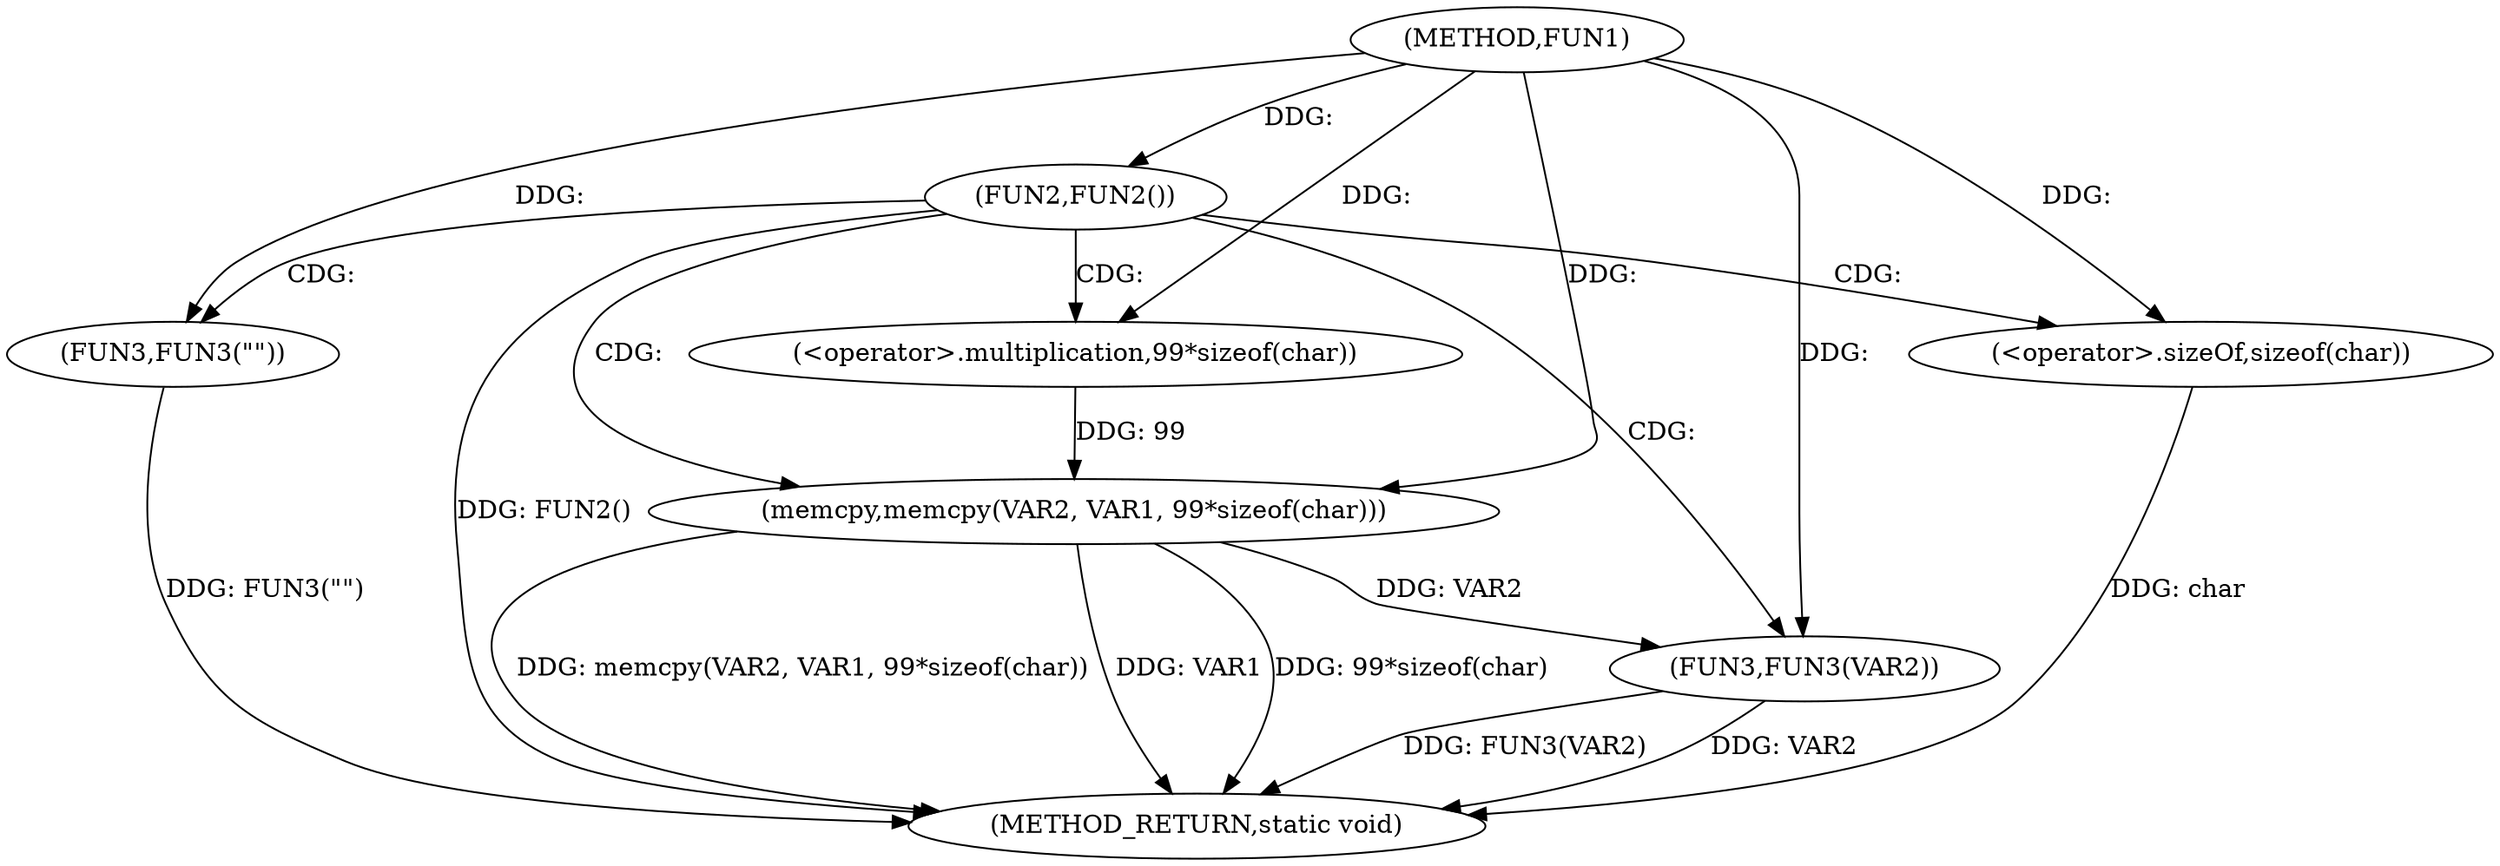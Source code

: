 digraph FUN1 {  
"1000100" [label = "(METHOD,FUN1)" ]
"1000121" [label = "(METHOD_RETURN,static void)" ]
"1000103" [label = "(FUN2,FUN2())" ]
"1000105" [label = "(FUN3,FUN3(\"\"))" ]
"1000112" [label = "(memcpy,memcpy(VAR2, VAR1, 99*sizeof(char)))" ]
"1000115" [label = "(<operator>.multiplication,99*sizeof(char))" ]
"1000117" [label = "(<operator>.sizeOf,sizeof(char))" ]
"1000119" [label = "(FUN3,FUN3(VAR2))" ]
  "1000105" -> "1000121"  [ label = "DDG: FUN3(\"\")"] 
  "1000112" -> "1000121"  [ label = "DDG: VAR1"] 
  "1000103" -> "1000121"  [ label = "DDG: FUN2()"] 
  "1000112" -> "1000121"  [ label = "DDG: 99*sizeof(char)"] 
  "1000117" -> "1000121"  [ label = "DDG: char"] 
  "1000112" -> "1000121"  [ label = "DDG: memcpy(VAR2, VAR1, 99*sizeof(char))"] 
  "1000119" -> "1000121"  [ label = "DDG: VAR2"] 
  "1000119" -> "1000121"  [ label = "DDG: FUN3(VAR2)"] 
  "1000100" -> "1000103"  [ label = "DDG: "] 
  "1000100" -> "1000105"  [ label = "DDG: "] 
  "1000100" -> "1000112"  [ label = "DDG: "] 
  "1000115" -> "1000112"  [ label = "DDG: 99"] 
  "1000100" -> "1000115"  [ label = "DDG: "] 
  "1000100" -> "1000117"  [ label = "DDG: "] 
  "1000112" -> "1000119"  [ label = "DDG: VAR2"] 
  "1000100" -> "1000119"  [ label = "DDG: "] 
  "1000103" -> "1000112"  [ label = "CDG: "] 
  "1000103" -> "1000115"  [ label = "CDG: "] 
  "1000103" -> "1000117"  [ label = "CDG: "] 
  "1000103" -> "1000105"  [ label = "CDG: "] 
  "1000103" -> "1000119"  [ label = "CDG: "] 
}
